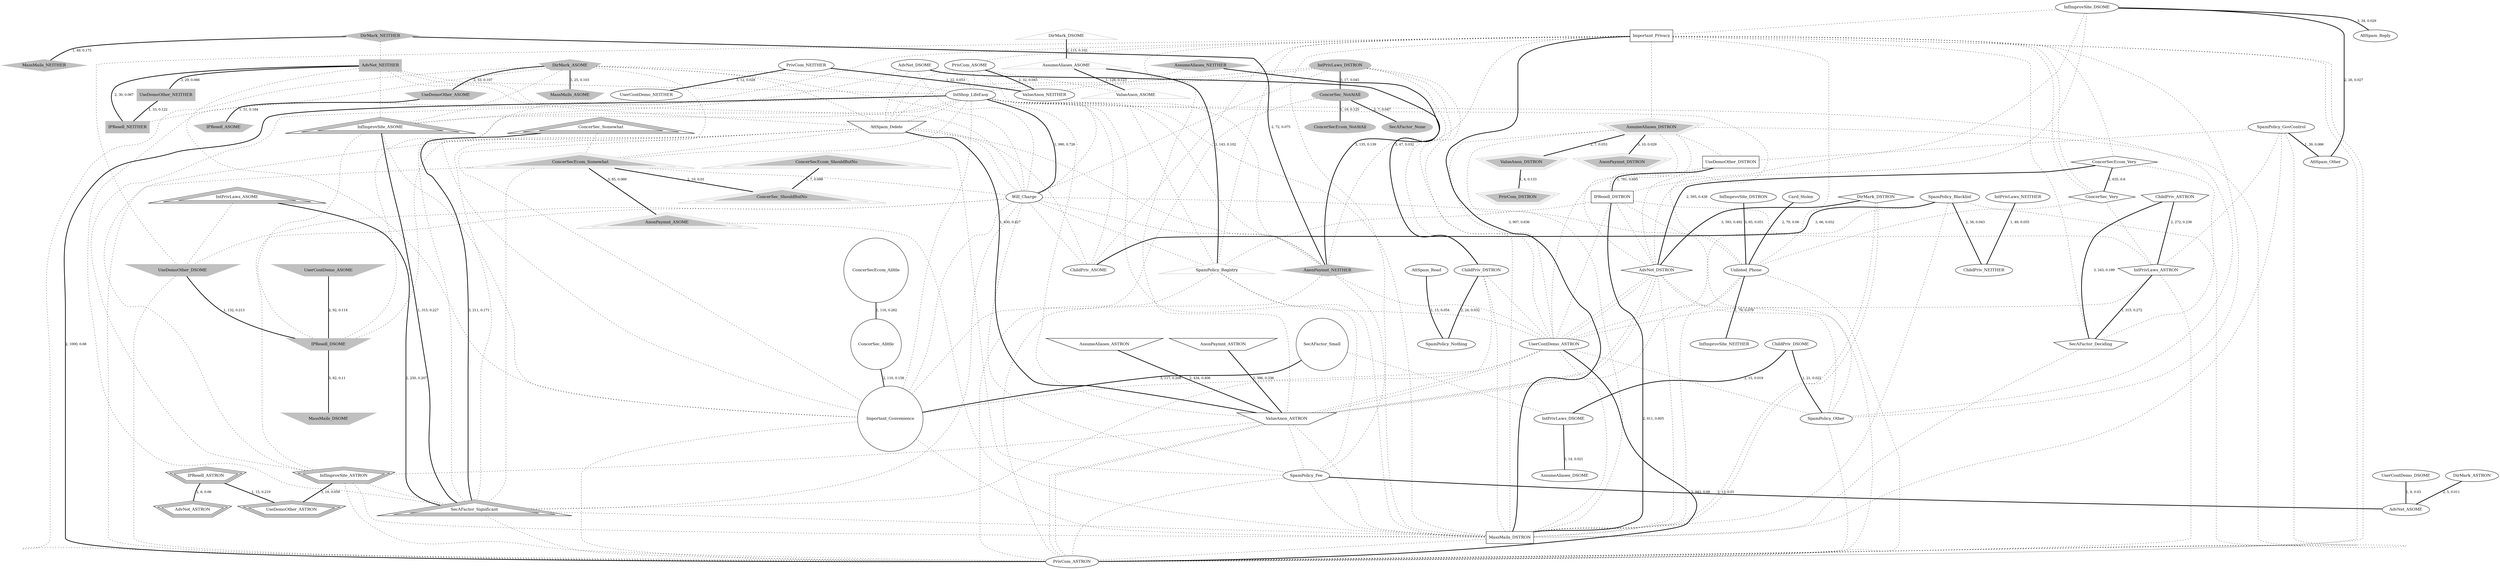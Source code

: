 graph G{
    MassMails_DSTRON [label="MassMails_DSTRON", fontsize=12];
    UseDemoOther_DSTRON [label="UseDemoOther_DSTRON", fontsize=12];
    IntShop_LifeEasy [label="IntShop_LifeEasy", fontsize=12, shape=ellipse];
    ValueAnon_ASTRON [label="ValueAnon_ASTRON", fontsize=12];
    UserContDemo_ASTRON [label="UserContDemo_ASTRON", fontsize=12, shape=ellipse];
    Important_Privacy [label="Important_Privacy", fontsize=12];
    AdvNet_DSTRON [label="AdvNet_DSTRON", fontsize=12];
    Will_Charge [label="Will_Charge", fontsize=12, shape=ellipse];
    IPResell_DSTRON [label="IPResell_DSTRON", fontsize=12];
    PrivCom_ASTRON [label="PrivCom_ASTRON", fontsize=12, shape=ellipse];
    AttSpam_Delete [label="AttSpam_Delete", fontsize=12];
    IPResell_DSTRON -- UserContDemo_ASTRON [label="", fontsize=10, style=dotted];
    ValueAnon_ASTRON -- PrivCom_ASTRON [label="", fontsize=10, style=dotted];
    IntShop_LifeEasy -- PrivCom_ASTRON [label="2, 1000, 0.68", fontsize=10, style=bold];
    UserContDemo_ASTRON -- PrivCom_ASTRON [label="3, 943, 0.68", fontsize=10, style=bold];
    MassMails_DSTRON -- PrivCom_ASTRON [label="", fontsize=10, style=dotted];
    Important_Privacy -- PrivCom_ASTRON [label="", fontsize=10, style=dotted];
    AdvNet_DSTRON -- UserContDemo_ASTRON [label="", fontsize=10, style=dotted];
    UseDemoOther_DSTRON -- UserContDemo_ASTRON [label="", fontsize=10, style=dotted];
    IntShop_LifeEasy -- AttSpam_Delete [label="", fontsize=10, style=dotted];
    IntShop_LifeEasy -- Will_Charge [label="1, 990, 0.726", fontsize=10, style=bold];
    ConcerSec_Very [label="ConcerSec_Very", fontsize=12];
    MassMails_DSTRON [label="MassMails_DSTRON", fontsize=12, shape=box];
    UseDemoOther_DSTRON [label="UseDemoOther_DSTRON", fontsize=12, shape=box];
    IntShop_LifeEasy [label="IntShop_LifeEasy", fontsize=12];
    UserContDemo_ASTRON [label="UserContDemo_ASTRON", fontsize=12];
    Important_Privacy [label="Important_Privacy", fontsize=12, shape=box];
    DirMark_DSTRON [label="DirMark_DSTRON", fontsize=12];
    ConcerSecEcom_Very [label="ConcerSecEcom_Very", fontsize=12];
    AdvNet_DSTRON [label="AdvNet_DSTRON", fontsize=12];
    IPResell_DSTRON [label="IPResell_DSTRON", fontsize=12, shape=box];
    PrivCom_ASTRON [label="PrivCom_ASTRON", fontsize=12];
    IPResell_DSTRON -- MassMails_DSTRON [label="2, 811, 0.605", fontsize=10, style=bold];
    IntShop_LifeEasy -- MassMails_DSTRON [label="", fontsize=10, style=dotted];
    Important_Privacy -- ConcerSecEcom_Very [label="", fontsize=10, style=dotted];
    Important_Privacy -- ConcerSec_Very [label="", fontsize=10, style=dotted];
    UserContDemo_ASTRON -- MassMails_DSTRON [label="", fontsize=10, style=dotted];
    Important_Privacy -- MassMails_DSTRON [label="3, 907, 0.636", fontsize=10, style=bold];
    Important_Privacy -- PrivCom_ASTRON [label="", fontsize=10, style=dotted];
    DirMark_DSTRON -- MassMails_DSTRON [label="", fontsize=10, style=dotted];
    AdvNet_DSTRON -- MassMails_DSTRON [label="", fontsize=10, style=dotted];
    UseDemoOther_DSTRON -- IPResell_DSTRON [label="1, 781, 0.695", fontsize=10, style=bold];
    ConcerSec_Very [label="ConcerSec_Very", fontsize=12, shape=diamond];
    MassMails_DSTRON [label="MassMails_DSTRON", fontsize=12];
    UseDemoOther_DSTRON [label="UseDemoOther_DSTRON", fontsize=12];
    ValueAnon_ASTRON [label="ValueAnon_ASTRON", fontsize=12];
    UserContDemo_ASTRON [label="UserContDemo_ASTRON", fontsize=12];
    Important_Privacy [label="Important_Privacy", fontsize=12];
    DirMark_DSTRON [label="DirMark_DSTRON", fontsize=12, shape=diamond];
    ConcerSecEcom_Very [label="ConcerSecEcom_Very", fontsize=12, shape=diamond];
    AdvNet_DSTRON [label="AdvNet_DSTRON", fontsize=12, shape=diamond];
    PrivCom_ASTRON [label="PrivCom_ASTRON", fontsize=12];
    IPResell_DSTRON [label="IPResell_DSTRON", fontsize=12];
    Important_Privacy -- ConcerSec_Very [label="", fontsize=10, style=dotted];
    DirMark_DSTRON -- AdvNet_DSTRON [label="3, 593, 0.492", fontsize=10, style=bold];
    ConcerSecEcom_Very -- ConcerSec_Very [label="1, 635, 0.6", fontsize=10, style=bold];
    ConcerSecEcom_Very -- AdvNet_DSTRON [label="2, 595, 0.438", fontsize=10, style=bold];
    DirMark_DSTRON -- MassMails_DSTRON [label="", fontsize=10, style=dotted];
    AdvNet_DSTRON -- UserContDemo_ASTRON [label="", fontsize=10, style=dotted];
    AdvNet_DSTRON -- ValueAnon_ASTRON [label="", fontsize=10, style=dotted];
    AdvNet_DSTRON -- PrivCom_ASTRON [label="", fontsize=10, style=dotted];
    UseDemoOther_DSTRON -- AdvNet_DSTRON [label="", fontsize=10, style=dotted];
    IPResell_DSTRON -- AdvNet_DSTRON [label="", fontsize=10, style=dotted];
    MassMails_DSTRON [label="MassMails_DSTRON", fontsize=12];
    IntShop_LifeEasy [label="IntShop_LifeEasy", fontsize=12];
    ValueAnon_ASTRON [label="ValueAnon_ASTRON", fontsize=12, shape=polygon, sides=4, distortion=.7];
    UserContDemo_ASTRON [label="UserContDemo_ASTRON", fontsize=12];
    Important_Privacy [label="Important_Privacy", fontsize=12];
    AssumeAliases_ASTRON [label="AssumeAliases_ASTRON", fontsize=12, shape=polygon, sides=4, distortion=.7];
    AdvNet_DSTRON [label="AdvNet_DSTRON", fontsize=12];
    AnonPaymnt_ASTRON [label="AnonPaymnt_ASTRON", fontsize=12, shape=polygon, sides=4, distortion=.7];
    Will_Charge [label="Will_Charge", fontsize=12];
    PrivCom_ASTRON [label="PrivCom_ASTRON", fontsize=12];
    AttSpam_Delete [label="AttSpam_Delete", fontsize=12, shape=polygon, sides=4, distortion=.7];
    ValueAnon_ASTRON -- MassMails_DSTRON [label="", fontsize=10, style=dotted];
    ValueAnon_ASTRON -- PrivCom_ASTRON [label="", fontsize=10, style=dotted];
    AttSpam_Delete -- Will_Charge [label="", fontsize=10, style=dotted];
    IntShop_LifeEasy -- ValueAnon_ASTRON [label="", fontsize=10, style=dotted];
    AttSpam_Delete -- ValueAnon_ASTRON [label="1, 630, 0.427", fontsize=10, style=bold];
    UserContDemo_ASTRON -- ValueAnon_ASTRON [label="", fontsize=10, style=dotted];
    Important_Privacy -- ValueAnon_ASTRON [label="", fontsize=10, style=dotted];
    AssumeAliases_ASTRON -- ValueAnon_ASTRON [label="2, 434, 0.406", fontsize=10, style=bold];
    AdvNet_DSTRON -- ValueAnon_ASTRON [label="", fontsize=10, style=dotted];
    AnonPaymnt_ASTRON -- ValueAnon_ASTRON [label="3, 386, 0.336", fontsize=10, style=bold];
    MassMails_DSTRON [label="MassMails_DSTRON", fontsize=12];
    ConcerSec_Very [label="ConcerSec_Very", fontsize=12];
    IntPrivLaws_ASTRON [label="IntPrivLaws_ASTRON", fontsize=12, shape=polygon, sides=5];
    SecAFactor_Deciding [label="SecAFactor_Deciding", fontsize=12, shape=polygon, sides=5];
    UserContDemo_ASTRON [label="UserContDemo_ASTRON", fontsize=12];
    Important_Privacy [label="Important_Privacy", fontsize=12];
    ChildPriv_ASTRON [label="ChildPriv_ASTRON", fontsize=12, shape=polygon, sides=5];
    ConcerSecEcom_Very [label="ConcerSecEcom_Very", fontsize=12];
    IPResell_DSTRON [label="IPResell_DSTRON", fontsize=12];
    PrivCom_ASTRON [label="PrivCom_ASTRON", fontsize=12];
    IntPrivLaws_ASTRON -- UserContDemo_ASTRON [label="", fontsize=10, style=dotted];
    ConcerSec_Very -- IntPrivLaws_ASTRON [label="", fontsize=10, style=dotted];
    IntPrivLaws_ASTRON -- SecAFactor_Deciding [label="1, 315, 0.272", fontsize=10, style=bold];
    IntPrivLaws_ASTRON -- PrivCom_ASTRON [label="", fontsize=10, style=dotted];
    Important_Privacy -- SecAFactor_Deciding [label="", fontsize=10, style=dotted];
    ChildPriv_ASTRON -- IntPrivLaws_ASTRON [label="2, 272, 0.238", fontsize=10, style=bold];
    ChildPriv_ASTRON -- SecAFactor_Deciding [label="3, 243, 0.189", fontsize=10, style=bold];
    ConcerSecEcom_Very -- SecAFactor_Deciding [label="", fontsize=10, style=dotted];
    SecAFactor_Deciding -- MassMails_DSTRON [label="", fontsize=10, style=dotted];
    IPResell_DSTRON -- IntPrivLaws_ASTRON [label="", fontsize=10, style=dotted];
    ConcerSec_Alittle [label="ConcerSec_Alittle", fontsize=12, shape=circle];
    MassMails_DSTRON [label="MassMails_DSTRON", fontsize=12];
    Important_Convenience [label="Important_Convenience", fontsize=12, shape=circle];
    SecAFactor_Small [label="SecAFactor_Small", fontsize=12, shape=circle];
    InfImprovSite_ASOME [label="InfImprovSite_ASOME", fontsize=12];
    IntShop_LifeEasy [label="IntShop_LifeEasy", fontsize=12];
    ConcerSecEcom_Alittle [label="ConcerSecEcom_Alittle", fontsize=12, shape=circle];
    UserContDemo_ASTRON [label="UserContDemo_ASTRON", fontsize=12];
    Will_Charge [label="Will_Charge", fontsize=12];
    PrivCom_ASTRON [label="PrivCom_ASTRON", fontsize=12];
    AttSpam_Delete [label="AttSpam_Delete", fontsize=12];
    IntShop_LifeEasy -- Important_Convenience [label="", fontsize=10, style=dotted];
    ConcerSecEcom_Alittle -- ConcerSec_Alittle [label="1, 116, 0.262", fontsize=10, style=bold];
    AttSpam_Delete -- Important_Convenience [label="", fontsize=10, style=dotted];
    UserContDemo_ASTRON -- Important_Convenience [label="", fontsize=10, style=dotted];
    ConcerSec_Alittle -- Important_Convenience [label="2, 110, 0.158", fontsize=10, style=bold];
    Important_Convenience -- MassMails_DSTRON [label="", fontsize=10, style=dotted];
    Important_Convenience -- PrivCom_ASTRON [label="", fontsize=10, style=dotted];
    SecAFactor_Small -- Important_Convenience [label="3, 117, 0.208", fontsize=10, style=bold];
    InfImprovSite_ASOME -- Important_Convenience [label="", fontsize=10, style=dotted];
    Will_Charge -- Important_Convenience [label="", fontsize=10, style=dotted];
    MassMails_DSTRON [label="MassMails_DSTRON", fontsize=12];
    SecAFactor_Significant [label="SecAFactor_Significant", fontsize=12, shape=polygon, sides=3, peripheries=3];
    IntPrivLaws_ASOME [label="IntPrivLaws_ASOME", fontsize=12, shape=polygon, sides=3, peripheries=3];
    InfImprovSite_ASOME [label="InfImprovSite_ASOME", fontsize=12, shape=polygon, sides=3, peripheries=3];
    IntShop_LifeEasy [label="IntShop_LifeEasy", fontsize=12];
    ConcerSec_Somewhat [label="ConcerSec_Somewhat", fontsize=12, shape=polygon, sides=3, peripheries=3];
    UserContDemo_ASTRON [label="UserContDemo_ASTRON", fontsize=12];
    Important_Privacy [label="Important_Privacy", fontsize=12];
    Will_Charge [label="Will_Charge", fontsize=12];
    PrivCom_ASTRON [label="PrivCom_ASTRON", fontsize=12];
    AttSpam_Delete [label="AttSpam_Delete", fontsize=12];
    IntShop_LifeEasy -- InfImprovSite_ASOME [label="", fontsize=10, style=dotted];
    AttSpam_Delete -- SecAFactor_Significant [label="", fontsize=10, style=dotted];
    UserContDemo_ASTRON -- SecAFactor_Significant [label="", fontsize=10, style=dotted];
    ConcerSec_Somewhat -- SecAFactor_Significant [label="3, 211, 0.171", fontsize=10, style=bold];
    Important_Privacy -- SecAFactor_Significant [label="", fontsize=10, style=dotted];
    SecAFactor_Significant -- MassMails_DSTRON [label="", fontsize=10, style=dotted];
    SecAFactor_Significant -- PrivCom_ASTRON [label="", fontsize=10, style=dotted];
    InfImprovSite_ASOME -- SecAFactor_Significant [label="1, 315, 0.227", fontsize=10, style=bold];
    IntPrivLaws_ASOME -- SecAFactor_Significant [label="2, 250, 0.207", fontsize=10, style=bold];
    Will_Charge -- SecAFactor_Significant [label="", fontsize=10, style=dotted];
    MassMails_DSTRON [label="MassMails_DSTRON", fontsize=12];
    SecAFactor_Significant [label="SecAFactor_Significant", fontsize=12];
    InfImprovSite_ASTRON [label="InfImprovSite_ASTRON", fontsize=12, shape=polygon, sides=5, peripheries=3];
    ValueAnon_ASTRON [label="ValueAnon_ASTRON", fontsize=12];
    IntShop_LifeEasy [label="IntShop_LifeEasy", fontsize=12];
    AdvNet_ASTRON [label="AdvNet_ASTRON", fontsize=12, shape=polygon, sides=5, peripheries=3];
    Will_Charge [label="Will_Charge", fontsize=12];
    PrivCom_ASTRON [label="PrivCom_ASTRON", fontsize=12];
    IPResell_ASTRON [label="IPResell_ASTRON", fontsize=12, shape=polygon, sides=5, peripheries=3];
    AttSpam_Delete [label="AttSpam_Delete", fontsize=12];
    UseDemoOther_ASTRON [label="UseDemoOther_ASTRON", fontsize=12, shape=polygon, sides=5, peripheries=3];
    IntShop_LifeEasy -- InfImprovSite_ASTRON [label="", fontsize=10, style=dotted];
    AttSpam_Delete -- InfImprovSite_ASTRON [label="", fontsize=10, style=dotted];
    IPResell_ASTRON -- UseDemoOther_ASTRON [label="1, 15, 0.219", fontsize=10, style=bold];
    InfImprovSite_ASTRON -- SecAFactor_Significant [label="", fontsize=10, style=dotted];
    InfImprovSite_ASTRON -- MassMails_DSTRON [label="", fontsize=10, style=dotted];
    InfImprovSite_ASTRON -- UseDemoOther_ASTRON [label="3, 19, 0.059", fontsize=10, style=bold];
    InfImprovSite_ASTRON -- PrivCom_ASTRON [label="", fontsize=10, style=dotted];
    Will_Charge -- InfImprovSite_ASTRON [label="", fontsize=10, style=dotted];
    IPResell_ASTRON -- AdvNet_ASTRON [label="2, 6, 0.06", fontsize=10, style=bold];
    ValueAnon_ASTRON -- InfImprovSite_ASTRON [label="", fontsize=10, style=dotted];
    IntPrivLaws_ASOME [label="IntPrivLaws_ASOME", fontsize=12];
    InfImprovSite_ASOME [label="InfImprovSite_ASOME", fontsize=12];
    UseDemoOther_DSOME [label="UseDemoOther_DSOME", fontsize=12, shape=polygon, sides=4, distortion=.7, style=filled, color=gray];
    IntShop_LifeEasy [label="IntShop_LifeEasy", fontsize=12];
    Important_Privacy [label="Important_Privacy", fontsize=12];
    MassMails_DSOME [label="MassMails_DSOME", fontsize=12, shape=polygon, sides=4, distortion=.7, style=filled, color=gray];
    Will_Charge [label="Will_Charge", fontsize=12];
    PrivCom_ASTRON [label="PrivCom_ASTRON", fontsize=12];
    UserContDemo_ASOME [label="UserContDemo_ASOME", fontsize=12, shape=polygon, sides=4, distortion=.7, style=filled, color=gray];
    IPResell_DSOME [label="IPResell_DSOME", fontsize=12, shape=polygon, sides=4, distortion=.7, style=filled, color=gray];
    AttSpam_Delete [label="AttSpam_Delete", fontsize=12];
    IPResell_DSOME -- MassMails_DSOME [label="3, 82, 0.11", fontsize=10, style=bold];
    IntShop_LifeEasy -- IPResell_DSOME [label="", fontsize=10, style=dotted];
    UserContDemo_ASOME -- IPResell_DSOME [label="2, 92, 0.114", fontsize=10, style=bold];
    AttSpam_Delete -- IPResell_DSOME [label="", fontsize=10, style=dotted];
    Important_Privacy -- UseDemoOther_DSOME [label="", fontsize=10, style=dotted];
    IntPrivLaws_ASOME -- UseDemoOther_DSOME [label="", fontsize=10, style=dotted];
    InfImprovSite_ASOME -- IPResell_DSOME [label="", fontsize=10, style=dotted];
    Will_Charge -- UseDemoOther_DSOME [label="", fontsize=10, style=dotted];
    UseDemoOther_DSOME -- IPResell_DSOME [label="1, 132, 0.213", fontsize=10, style=bold];
    UseDemoOther_DSOME -- PrivCom_ASTRON [label="", fontsize=10, style=dotted];
    Important_Convenience [label="Important_Convenience", fontsize=12];
    SecAFactor_Significant [label="SecAFactor_Significant", fontsize=12];
    InfImprovSite_ASOME [label="InfImprovSite_ASOME", fontsize=12];
    UseDemoOther_ASOME [label="UseDemoOther_ASOME", fontsize=12, shape=polygon, sides=5, style=filled, color=gray];
    IntShop_LifeEasy [label="IntShop_LifeEasy", fontsize=12];
    MassMails_ASOME [label="MassMails_ASOME", fontsize=12, shape=polygon, sides=5, style=filled, color=gray];
    IPResell_ASOME [label="IPResell_ASOME", fontsize=12, shape=polygon, sides=5, style=filled, color=gray];
    Will_Charge [label="Will_Charge", fontsize=12];
    PrivCom_ASTRON [label="PrivCom_ASTRON", fontsize=12];
    DirMark_ASOME [label="DirMark_ASOME", fontsize=12, shape=polygon, sides=5, style=filled, color=gray];
    AttSpam_Delete [label="AttSpam_Delete", fontsize=12];
    DirMark_ASOME -- UseDemoOther_ASOME [label="2, 53, 0.107", fontsize=10, style=bold];
    DirMark_ASOME -- MassMails_ASOME [label="3, 25, 0.103", fontsize=10, style=bold];
    DirMark_ASOME -- IntShop_LifeEasy [label="", fontsize=10, style=dotted];
    DirMark_ASOME -- AttSpam_Delete [label="", fontsize=10, style=dotted];
    DirMark_ASOME -- Will_Charge [label="", fontsize=10, style=dotted];
    DirMark_ASOME -- InfImprovSite_ASOME [label="", fontsize=10, style=dotted];
    DirMark_ASOME -- SecAFactor_Significant [label="", fontsize=10, style=dotted];
    DirMark_ASOME -- Important_Convenience [label="", fontsize=10, style=dotted];
    DirMark_ASOME -- PrivCom_ASTRON [label="", fontsize=10, style=dotted];
    UseDemoOther_ASOME -- IPResell_ASOME [label="1, 51, 0.184", fontsize=10, style=bold];
    MassMails_DSTRON [label="MassMails_DSTRON", fontsize=12];
    AssumeAliases_NEITHER [label="AssumeAliases_NEITHER", fontsize=12, shape=diamond, style=filled, color=gray];
    MassMails_NEITHER [label="MassMails_NEITHER", fontsize=12, shape=diamond, style=filled, color=gray];
    AnonPaymnt_NEITHER [label="AnonPaymnt_NEITHER", fontsize=12, shape=diamond, style=filled, color=gray];
    DirMark_NEITHER [label="DirMark_NEITHER", fontsize=12, shape=diamond, style=filled, color=gray];
    IntShop_LifeEasy [label="IntShop_LifeEasy", fontsize=12];
    UserContDemo_ASTRON [label="UserContDemo_ASTRON", fontsize=12];
    Important_Privacy [label="Important_Privacy", fontsize=12];
    Will_Charge [label="Will_Charge", fontsize=12];
    PrivCom_ASTRON [label="PrivCom_ASTRON", fontsize=12];
    AttSpam_Delete [label="AttSpam_Delete", fontsize=12];
    DirMark_NEITHER -- MassMails_NEITHER [label="1, 49, 0.175", fontsize=10, style=bold];
    IntShop_LifeEasy -- AnonPaymnt_NEITHER [label="", fontsize=10, style=dotted];
    DirMark_NEITHER -- AnonPaymnt_NEITHER [label="2, 72, 0.075", fontsize=10, style=bold];
    AttSpam_Delete -- AnonPaymnt_NEITHER [label="", fontsize=10, style=dotted];
    Important_Privacy -- AnonPaymnt_NEITHER [label="", fontsize=10, style=dotted];
    AssumeAliases_NEITHER -- AnonPaymnt_NEITHER [label="3, 135, 0.139", fontsize=10, style=bold];
    AnonPaymnt_NEITHER -- UserContDemo_ASTRON [label="", fontsize=10, style=dotted];
    AnonPaymnt_NEITHER -- MassMails_DSTRON [label="", fontsize=10, style=dotted];
    AnonPaymnt_NEITHER -- PrivCom_ASTRON [label="", fontsize=10, style=dotted];
    Will_Charge -- AnonPaymnt_NEITHER [label="", fontsize=10, style=dotted];
    MassMails_DSTRON [label="MassMails_DSTRON", fontsize=12];
    AssumeAliases_DSTRON [label="AssumeAliases_DSTRON", fontsize=12, shape=polygon, sides=5, peripheries=3, style=filled, color=gray];
    PrivCom_DSTRON [label="PrivCom_DSTRON", fontsize=12, shape=polygon, sides=5, peripheries=3, style=filled, color=gray];
    UseDemoOther_DSTRON [label="UseDemoOther_DSTRON", fontsize=12];
    UserContDemo_ASTRON [label="UserContDemo_ASTRON", fontsize=12];
    Important_Privacy [label="Important_Privacy", fontsize=12];
    AnonPaymnt_DSTRON [label="AnonPaymnt_DSTRON", fontsize=12, shape=polygon, sides=5, peripheries=3, style=filled, color=gray];
    ValueAnon_DSTRON [label="ValueAnon_DSTRON", fontsize=12, shape=polygon, sides=5, peripheries=3, style=filled, color=gray];
    AdvNet_DSTRON [label="AdvNet_DSTRON", fontsize=12];
    PrivCom_ASTRON [label="PrivCom_ASTRON", fontsize=12];
    IPResell_DSTRON [label="IPResell_DSTRON", fontsize=12];
    Important_Privacy -- AssumeAliases_DSTRON [label="", fontsize=10, style=dotted];
    AssumeAliases_DSTRON -- ValueAnon_DSTRON [label="2, 7, 0.053", fontsize=10, style=bold];
    AssumeAliases_DSTRON -- UseDemoOther_DSTRON [label="", fontsize=10, style=dotted];
    ValueAnon_DSTRON -- PrivCom_DSTRON [label="1, 4, 0.133", fontsize=10, style=bold];
    AssumeAliases_DSTRON -- IPResell_DSTRON [label="", fontsize=10, style=dotted];
    AssumeAliases_DSTRON -- AdvNet_DSTRON [label="", fontsize=10, style=dotted];
    AssumeAliases_DSTRON -- AnonPaymnt_DSTRON [label="3, 10, 0.029", fontsize=10, style=bold];
    AssumeAliases_DSTRON -- UserContDemo_ASTRON [label="", fontsize=10, style=dotted];
    AssumeAliases_DSTRON -- MassMails_DSTRON [label="", fontsize=10, style=dotted];
    AssumeAliases_DSTRON -- PrivCom_ASTRON [label="", fontsize=10, style=dotted];
    MassMails_DSTRON [label="MassMails_DSTRON", fontsize=12];
    Important_Convenience [label="Important_Convenience", fontsize=12];
    SecAFactor_None [label="SecAFactor_None", fontsize=12, style=filled, color=gray];
    ConcerSecEcom_NotAtAll [label="ConcerSecEcom_NotAtAll", fontsize=12, style=filled, color=gray];
    IntShop_LifeEasy [label="IntShop_LifeEasy", fontsize=12];
    IntPrivLaws_DSTRON [label="IntPrivLaws_DSTRON", fontsize=12, style=filled, color=gray];
    ChildPriv_DSTRON [label="ChildPriv_DSTRON", fontsize=12];
    UserContDemo_ASTRON [label="UserContDemo_ASTRON", fontsize=12];
    Will_Charge [label="Will_Charge", fontsize=12];
    ConcerSec_NotAtAll [label="ConcerSec_NotAtAll", fontsize=12, style=filled, color=gray];
    AttSpam_Delete [label="AttSpam_Delete", fontsize=12];
    ConcerSec_NotAtAll -- Important_Convenience [label="", fontsize=10, style=dotted];
    IntPrivLaws_DSTRON -- ConcerSec_NotAtAll [label="3, 17, 0.045", fontsize=10, style=bold];
    IntPrivLaws_DSTRON -- IntShop_LifeEasy [label="", fontsize=10, style=dotted];
    IntPrivLaws_DSTRON -- AttSpam_Delete [label="", fontsize=10, style=dotted];
    IntPrivLaws_DSTRON -- Will_Charge [label="", fontsize=10, style=dotted];
    IntPrivLaws_DSTRON -- ChildPriv_DSTRON [label="", fontsize=10, style=dotted];
    IntPrivLaws_DSTRON -- UserContDemo_ASTRON [label="", fontsize=10, style=dotted];
    IntPrivLaws_DSTRON -- MassMails_DSTRON [label="", fontsize=10, style=dotted];
    ConcerSec_NotAtAll -- ConcerSecEcom_NotAtAll [label="1, 19, 0.125", fontsize=10, style=bold];
    ConcerSec_NotAtAll -- SecAFactor_None [label="2, 7, 0.047", fontsize=10, style=bold];
    MassMails_DSTRON [label="MassMails_DSTRON", fontsize=12];
    DirMark_DSOME [label="DirMark_DSOME", fontsize=12, shape=polygon, sides=3, stile=filled, color=gray];
    IntShop_LifeEasy [label="IntShop_LifeEasy", fontsize=12];
    UserContDemo_ASTRON [label="UserContDemo_ASTRON", fontsize=12];
    Important_Privacy [label="Important_Privacy", fontsize=12];
    ValueAnon_ASOME [label="ValueAnon_ASOME", fontsize=12, shape=polygon, sides=3, stile=filled, color=gray];
    Will_Charge [label="Will_Charge", fontsize=12];
    AssumeAliases_ASOME [label="AssumeAliases_ASOME", fontsize=12, shape=polygon, sides=3, stile=filled, color=gray];
    SpamPolicy_Registry [label="SpamPolicy_Registry", fontsize=12, shape=polygon, sides=3, stile=filled, color=gray];
    IPResell_DSTRON [label="IPResell_DSTRON", fontsize=12];
    PrivCom_ASTRON [label="PrivCom_ASTRON", fontsize=12];
    IntShop_LifeEasy -- SpamPolicy_Registry [label="", fontsize=10, style=dotted];
    DirMark_DSOME -- AssumeAliases_ASOME [label="2, 115, 0.102", fontsize=10, style=bold];
    Important_Privacy -- SpamPolicy_Registry [label="", fontsize=10, style=dotted];
    Will_Charge -- SpamPolicy_Registry [label="", fontsize=10, style=dotted];
    SpamPolicy_Registry -- UserContDemo_ASTRON [label="", fontsize=10, style=dotted];
    AssumeAliases_ASOME -- SpamPolicy_Registry [label="3, 143, 0.102", fontsize=10, style=bold];
    SpamPolicy_Registry -- MassMails_DSTRON [label="", fontsize=10, style=dotted];
    AssumeAliases_ASOME -- ValueAnon_ASOME [label="1, 126, 0.123", fontsize=10, style=bold];
    SpamPolicy_Registry -- PrivCom_ASTRON [label="", fontsize=10, style=dotted];
    IPResell_DSTRON -- SpamPolicy_Registry [label="", fontsize=10, style=dotted];
    Important_Convenience [label="Important_Convenience", fontsize=12];
    UserContDemo_NEITHER [label="UserContDemo_NEITHER", fontsize=12];
    InfImprovSite_ASOME [label="InfImprovSite_ASOME", fontsize=12];
    DirMark_NEITHER [label="DirMark_NEITHER", fontsize=12];
    IntShop_LifeEasy [label="IntShop_LifeEasy", fontsize=12];
    IPResell_NEITHER [label="IPResell_NEITHER", fontsize=12, shape=box, style=filled, color=gray];
    AdvNet_NEITHER [label="AdvNet_NEITHER", fontsize=12, shape=box, style=filled, color=gray];
    UseDemoOther_NEITHER [label="UseDemoOther_NEITHER", fontsize=12, shape=box, style=filled, color=gray];
    Will_Charge [label="Will_Charge", fontsize=12];
    AttSpam_Delete [label="AttSpam_Delete", fontsize=12];
    AdvNet_NEITHER -- IntShop_LifeEasy [label="", fontsize=10, style=dotted];
    AdvNet_NEITHER -- AttSpam_Delete [label="", fontsize=10, style=dotted];
    AdvNet_NEITHER -- Will_Charge [label="", fontsize=10, style=dotted];
    AdvNet_NEITHER -- UseDemoOther_NEITHER [label="3, 29, 0.066", fontsize=10, style=bold];
    AdvNet_NEITHER -- InfImprovSite_ASOME [label="", fontsize=10, style=dotted];
    AdvNet_NEITHER -- IPResell_NEITHER [label="2, 30, 0.067", fontsize=10, style=bold];
    AdvNet_NEITHER -- Important_Convenience [label="", fontsize=10, style=dotted];
    UseDemoOther_NEITHER -- IPResell_NEITHER [label="1, 33, 0.122", fontsize=10, style=bold];
    UserContDemo_NEITHER -- IPResell_NEITHER [label="", fontsize=10, style=dotted];
    DirMark_NEITHER -- AdvNet_NEITHER [label="", fontsize=10, style=dotted];
    MassMails_DSTRON [label="MassMails_DSTRON", fontsize=12];
    SecAFactor_Significant [label="SecAFactor_Significant", fontsize=12];
    IntShop_LifeEasy [label="IntShop_LifeEasy", fontsize=12];
    ConcerSec_Somewhat [label="ConcerSec_Somewhat", fontsize=12];
    AnonPaymnt_ASOME [label="AnonPaymnt_ASOME", fontsize=12, shape=polygon, sides=3, peripheries=3, style=filled, color=gray];
    ConcerSecEcom_ShouldButNo [label="ConcerSecEcom_ShouldButNo", fontsize=12, shape=polygon, sides=3, peripheries=3, style=filled, color=gray];
    ConcerSec_ShouldButNo [label="ConcerSec_ShouldButNo", fontsize=12, shape=polygon, sides=3, peripheries=3, style=filled, color=gray];
    Will_Charge [label="Will_Charge", fontsize=12];
    PrivCom_ASTRON [label="PrivCom_ASTRON", fontsize=12];
    ConcerSecEcom_Somewhat [label="ConcerSecEcom_Somewhat", fontsize=12, shape=polygon, sides=3, peripheries=3, style=filled, color=gray];
    AttSpam_Delete [label="AttSpam_Delete", fontsize=12];
    AttSpam_Delete -- ConcerSecEcom_Somewhat [label="", fontsize=10, style=dotted];
    ConcerSecEcom_Somewhat -- ConcerSec_ShouldButNo [label="2, 10, 0.01", fontsize=10, style=bold];
    ConcerSecEcom_Somewhat -- AnonPaymnt_ASOME [label="3, 85, 0.069", fontsize=10, style=bold];
    ConcerSecEcom_Somewhat -- SecAFactor_Significant [label="", fontsize=10, style=dotted];
    ConcerSec_Somewhat -- ConcerSecEcom_Somewhat [label="", fontsize=10, style=dotted];
    ConcerSecEcom_Somewhat -- PrivCom_ASTRON [label="", fontsize=10, style=dotted];
    AnonPaymnt_ASOME -- MassMails_DSTRON [label="", fontsize=10, style=dotted];
    ConcerSecEcom_ShouldButNo -- ConcerSec_ShouldButNo [label="1, 7, 0.098", fontsize=10, style=bold];
    IntShop_LifeEasy -- ConcerSecEcom_Somewhat [label="", fontsize=10, style=dotted];
    ConcerSecEcom_Somewhat -- Will_Charge [label="", fontsize=10, style=dotted];
    MassMails_DSTRON [label="MassMails_DSTRON", fontsize=12];
    ConcerSec_Very [label="ConcerSec_Very", fontsize=12];
    IntShop_LifeEasy [label="IntShop_LifeEasy", fontsize=12];
    ValueAnon_ASTRON [label="ValueAnon_ASTRON", fontsize=12];
    Important_Privacy [label="Important_Privacy", fontsize=12];
    Card_Stolen [label="Card_Stolen", fontsize=12];
    InfImprovSite_DSTRON [label="InfImprovSite_DSTRON", fontsize=12];
    InfImprovSite_NEITHER [label="InfImprovSite_NEITHER", fontsize=12];
    IPResell_DSTRON [label="IPResell_DSTRON", fontsize=12];
    PrivCom_ASTRON [label="PrivCom_ASTRON", fontsize=12];
    Unlisted_Phone [label="Unlisted_Phone", fontsize=12];
    IntShop_LifeEasy -- Unlisted_Phone [label="", fontsize=10, style=dotted];
    Unlisted_Phone -- InfImprovSite_NEITHER [label="1, 79, 0.079", fontsize=10, style=bold];
    Unlisted_Phone -- ValueAnon_ASTRON [label="", fontsize=10, style=dotted];
    Unlisted_Phone -- MassMails_DSTRON [label="", fontsize=10, style=dotted];
    Unlisted_Phone -- PrivCom_ASTRON [label="", fontsize=10, style=dotted];
    ConcerSec_Very -- Unlisted_Phone [label="", fontsize=10, style=dotted];
    Card_Stolen -- Unlisted_Phone [label="2, 79, 0.06", fontsize=10, style=bold];
    Important_Privacy -- Unlisted_Phone [label="", fontsize=10, style=dotted];
    InfImprovSite_DSTRON -- Unlisted_Phone [label="3, 65, 0.051", fontsize=10, style=bold];
    IPResell_DSTRON -- Unlisted_Phone [label="", fontsize=10, style=dotted];
    IntPrivLaws_ASTRON [label="IntPrivLaws_ASTRON", fontsize=12];
    MassMails_DSTRON [label="MassMails_DSTRON", fontsize=12];
    SpamPolicy_GovControl [label="SpamPolicy_GovControl", fontsize=12];
    UseDemoOther_DSTRON [label="UseDemoOther_DSTRON", fontsize=12];
    Important_Privacy [label="Important_Privacy", fontsize=12];
    InfImprovSite_DSOME [label="InfImprovSite_DSOME", fontsize=12];
    AdvNet_DSTRON [label="AdvNet_DSTRON", fontsize=12];
    PrivCom_ASTRON [label="PrivCom_ASTRON", fontsize=12];
    AttSpam_Other [label="AttSpam_Other", fontsize=12];
    IPResell_DSTRON [label="IPResell_DSTRON", fontsize=12];
    AttSpam_Reply [label="AttSpam_Reply", fontsize=12];
    SpamPolicy_GovControl -- AttSpam_Other [label="1, 39, 0.066", fontsize=10, style=bold];
    InfImprovSite_DSOME -- Important_Privacy [label="", fontsize=10, style=dotted];
    SpamPolicy_GovControl -- UseDemoOther_DSTRON [label="", fontsize=10, style=dotted];
    InfImprovSite_DSOME -- AttSpam_Other [label="2, 26, 0.027", fontsize=10, style=bold];
    SpamPolicy_GovControl -- IntPrivLaws_ASTRON [label="", fontsize=10, style=dotted];
    InfImprovSite_DSOME -- IPResell_DSTRON [label="", fontsize=10, style=dotted];
    InfImprovSite_DSOME -- AdvNet_DSTRON [label="", fontsize=10, style=dotted];
    SpamPolicy_GovControl -- MassMails_DSTRON [label="", fontsize=10, style=dotted];
    SpamPolicy_GovControl -- PrivCom_ASTRON [label="", fontsize=10, style=dotted];
    InfImprovSite_DSOME -- AttSpam_Reply [label="3, 34, 0.029", fontsize=10, style=bold];
    MassMails_DSTRON [label="MassMails_DSTRON", fontsize=12];
    ChildPriv_NEITHER [label="ChildPriv_NEITHER", fontsize=12];
    IntShop_LifeEasy [label="IntShop_LifeEasy", fontsize=12];
    ChildPriv_ASOME [label="ChildPriv_ASOME", fontsize=12];
    UserContDemo_ASTRON [label="UserContDemo_ASTRON", fontsize=12];
    Important_Privacy [label="Important_Privacy", fontsize=12];
    SpamPolicy_Blacklist [label="SpamPolicy_Blacklist", fontsize=12];
    Will_Charge [label="Will_Charge", fontsize=12];
    IntPrivLaws_NEITHER [label="IntPrivLaws_NEITHER", fontsize=12];
    PrivCom_ASTRON [label="PrivCom_ASTRON", fontsize=12];
    AttSpam_Delete [label="AttSpam_Delete", fontsize=12];
    IntShop_LifeEasy -- ChildPriv_ASOME [label="", fontsize=10, style=dotted];
    SpamPolicy_Blacklist -- PrivCom_ASTRON [label="", fontsize=10, style=dotted];
    AttSpam_Delete -- ChildPriv_ASOME [label="", fontsize=10, style=dotted];
    IntPrivLaws_NEITHER -- ChildPriv_NEITHER [label="1, 49, 0.055", fontsize=10, style=bold];
    Important_Privacy -- ChildPriv_ASOME [label="", fontsize=10, style=dotted];
    Will_Charge -- ChildPriv_ASOME [label="", fontsize=10, style=dotted];
    SpamPolicy_Blacklist -- ChildPriv_ASOME [label="3, 66, 0.052", fontsize=10, style=bold];
    SpamPolicy_Blacklist -- UserContDemo_ASTRON [label="", fontsize=10, style=dotted];
    SpamPolicy_Blacklist -- ChildPriv_NEITHER [label="2, 56, 0.043", fontsize=10, style=bold];
    SpamPolicy_Blacklist -- MassMails_DSTRON [label="", fontsize=10, style=dotted];
    MassMails_DSTRON [label="MassMails_DSTRON", fontsize=12];
    InfImprovSite_ASOME [label="InfImprovSite_ASOME", fontsize=12];
    SpamPolicy_Nothing [label="SpamPolicy_Nothing", fontsize=12];
    AttSpam_Read [label="AttSpam_Read", fontsize=12];
    ValueAnon_ASTRON [label="ValueAnon_ASTRON", fontsize=12];
    IntShop_LifeEasy [label="IntShop_LifeEasy", fontsize=12];
    ChildPriv_DSTRON [label="ChildPriv_DSTRON", fontsize=12];
    UserContDemo_ASTRON [label="UserContDemo_ASTRON", fontsize=12];
    AdvNet_DSOME [label="AdvNet_DSOME", fontsize=12];
    Will_Charge [label="Will_Charge", fontsize=12];
    AttSpam_Delete [label="AttSpam_Delete", fontsize=12];
    ChildPriv_DSTRON -- SpamPolicy_Nothing [label="2, 24, 0.032", fontsize=10, style=bold];
    ChildPriv_DSTRON -- UserContDemo_ASTRON [label="", fontsize=10, style=dotted];
    ChildPriv_DSTRON -- ValueAnon_ASTRON [label="", fontsize=10, style=dotted];
    ChildPriv_DSTRON -- MassMails_DSTRON [label="", fontsize=10, style=dotted];
    AdvNet_DSOME -- IntShop_LifeEasy [label="", fontsize=10, style=dotted];
    AdvNet_DSOME -- AttSpam_Delete [label="", fontsize=10, style=dotted];
    AdvNet_DSOME -- Will_Charge [label="", fontsize=10, style=dotted];
    AdvNet_DSOME -- ChildPriv_DSTRON [label="3, 47, 0.032", fontsize=10, style=bold];
    AdvNet_DSOME -- InfImprovSite_ASOME [label="", fontsize=10, style=dotted];
    AttSpam_Read -- SpamPolicy_Nothing [label="1, 15, 0.054", fontsize=10, style=bold];
    PrivCom_NEITHER [label="PrivCom_NEITHER", fontsize=12];
    AssumeAliases_NEITHER [label="AssumeAliases_NEITHER", fontsize=12];
    AnonPaymnt_NEITHER [label="AnonPaymnt_NEITHER", fontsize=12];
    UserContDemo_NEITHER [label="UserContDemo_NEITHER", fontsize=12];
    IntShop_LifeEasy [label="IntShop_LifeEasy", fontsize=12];
    Important_Privacy [label="Important_Privacy", fontsize=12];
    ValueAnon_NEITHER [label="ValueAnon_NEITHER", fontsize=12];
    PrivCom_ASOME [label="PrivCom_ASOME", fontsize=12];
    ValueAnon_ASOME [label="ValueAnon_ASOME", fontsize=12];
    Will_Charge [label="Will_Charge", fontsize=12];
    AttSpam_Delete [label="AttSpam_Delete", fontsize=12];
    Important_Privacy -- PrivCom_ASOME [label="", fontsize=10, style=dotted];
    ValueAnon_NEITHER -- AnonPaymnt_NEITHER [label="", fontsize=10, style=dotted];
    PrivCom_NEITHER -- ValueAnon_NEITHER [label="1, 22, 0.053", fontsize=10, style=bold];
    PrivCom_ASOME -- IntShop_LifeEasy [label="", fontsize=10, style=dotted];
    PrivCom_NEITHER -- UserContDemo_NEITHER [label="3, 12, 0.028", fontsize=10, style=bold];
    PrivCom_ASOME -- AttSpam_Delete [label="", fontsize=10, style=dotted];
    PrivCom_ASOME -- Will_Charge [label="", fontsize=10, style=dotted];
    AssumeAliases_NEITHER -- ValueAnon_NEITHER [label="", fontsize=10, style=dotted];
    PrivCom_ASOME -- ValueAnon_NEITHER [label="2, 32, 0.045", fontsize=10, style=bold];
    PrivCom_ASOME -- ValueAnon_ASOME [label="", fontsize=10, style=dotted];
    UserContDemo_DSOME [label="UserContDemo_DSOME", fontsize=12];
    MassMails_DSTRON [label="MassMails_DSTRON", fontsize=12];
    AdvNet_ASOME [label="AdvNet_ASOME", fontsize=12];
    SpamPolicy_Fee [label="SpamPolicy_Fee", fontsize=12];
    ValueAnon_ASTRON [label="ValueAnon_ASTRON", fontsize=12];
    IntShop_LifeEasy [label="IntShop_LifeEasy", fontsize=12];
    DirMark_ASTRON [label="DirMark_ASTRON", fontsize=12];
    Important_Privacy [label="Important_Privacy", fontsize=12];
    Will_Charge [label="Will_Charge", fontsize=12];
    PrivCom_ASTRON [label="PrivCom_ASTRON", fontsize=12];
    AttSpam_Delete [label="AttSpam_Delete", fontsize=12];
    DirMark_ASTRON -- AdvNet_ASOME [label="2, 5, 0.011", fontsize=10, style=bold];
    IntShop_LifeEasy -- SpamPolicy_Fee [label="", fontsize=10, style=dotted];
    AttSpam_Delete -- SpamPolicy_Fee [label="", fontsize=10, style=dotted];
    UserContDemo_DSOME -- AdvNet_ASOME [label="1, 9, 0.03", fontsize=10, style=bold];
    Important_Privacy -- SpamPolicy_Fee [label="", fontsize=10, style=dotted];
    Will_Charge -- SpamPolicy_Fee [label="", fontsize=10, style=dotted];
    SpamPolicy_Fee -- AdvNet_ASOME [label="3, 13, 0.01", fontsize=10, style=bold];
    SpamPolicy_Fee -- MassMails_DSTRON [label="", fontsize=10, style=dotted];
    SpamPolicy_Fee -- PrivCom_ASTRON [label="", fontsize=10, style=dotted];
    ValueAnon_ASTRON -- SpamPolicy_Fee [label="", fontsize=10, style=dotted];
    SpamPolicy_Other [label="SpamPolicy_Other", fontsize=12];
    SecAFactor_Small [label="SecAFactor_Small", fontsize=12];
    IntPrivLaws_DSOME [label="IntPrivLaws_DSOME", fontsize=12];
    IntShop_LifeEasy [label="IntShop_LifeEasy", fontsize=12];
    UserContDemo_ASTRON [label="UserContDemo_ASTRON", fontsize=12];
    Important_Privacy [label="Important_Privacy", fontsize=12];
    AdvNet_DSTRON [label="AdvNet_DSTRON", fontsize=12];
    Will_Charge [label="Will_Charge", fontsize=12];
    ChildPriv_DSOME [label="ChildPriv_DSOME", fontsize=12];
    AssumeAliases_DSOME [label="AssumeAliases_DSOME", fontsize=12];
    PrivCom_ASTRON [label="PrivCom_ASTRON", fontsize=12];
    ChildPriv_DSOME -- SpamPolicy_Other [label="1, 21, 0.022", fontsize=10, style=bold];
    IntShop_LifeEasy -- SpamPolicy_Other [label="", fontsize=10, style=dotted];
    SpamPolicy_Other -- PrivCom_ASTRON [label="", fontsize=10, style=dotted];
    UserContDemo_ASTRON -- SpamPolicy_Other [label="", fontsize=10, style=dotted];
    Important_Privacy -- SpamPolicy_Other [label="", fontsize=10, style=dotted];
    SecAFactor_Small -- IntPrivLaws_DSOME [label="", fontsize=10, style=dotted];
    IntPrivLaws_DSOME -- AssumeAliases_DSOME [label="3, 14, 0.021", fontsize=10, style=bold];
    AdvNet_DSTRON -- SpamPolicy_Other [label="", fontsize=10, style=dotted];
    Will_Charge -- SpamPolicy_Other [label="", fontsize=10, style=dotted];
    ChildPriv_DSOME -- IntPrivLaws_DSOME [label="2, 15, 0.019", fontsize=10, style=bold];
}
